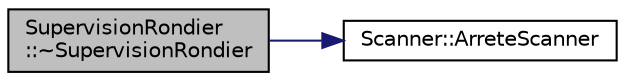 digraph "SupervisionRondier::~SupervisionRondier"
{
 // LATEX_PDF_SIZE
  edge [fontname="Helvetica",fontsize="10",labelfontname="Helvetica",labelfontsize="10"];
  node [fontname="Helvetica",fontsize="10",shape=record];
  rankdir="LR";
  Node1 [label="SupervisionRondier\l::~SupervisionRondier",height=0.2,width=0.4,color="black", fillcolor="grey75", style="filled", fontcolor="black",tooltip="SupervisionRondier::~SupervisionRondier Destructeur de la classe SupervisionRondier."];
  Node1 -> Node2 [color="midnightblue",fontsize="10",style="solid"];
  Node2 [label="Scanner::ArreteScanner",height=0.2,width=0.4,color="black", fillcolor="white", style="filled",URL="$class_scanner.html#a492b55fa8233914f536321d573f8176f",tooltip=" "];
}
